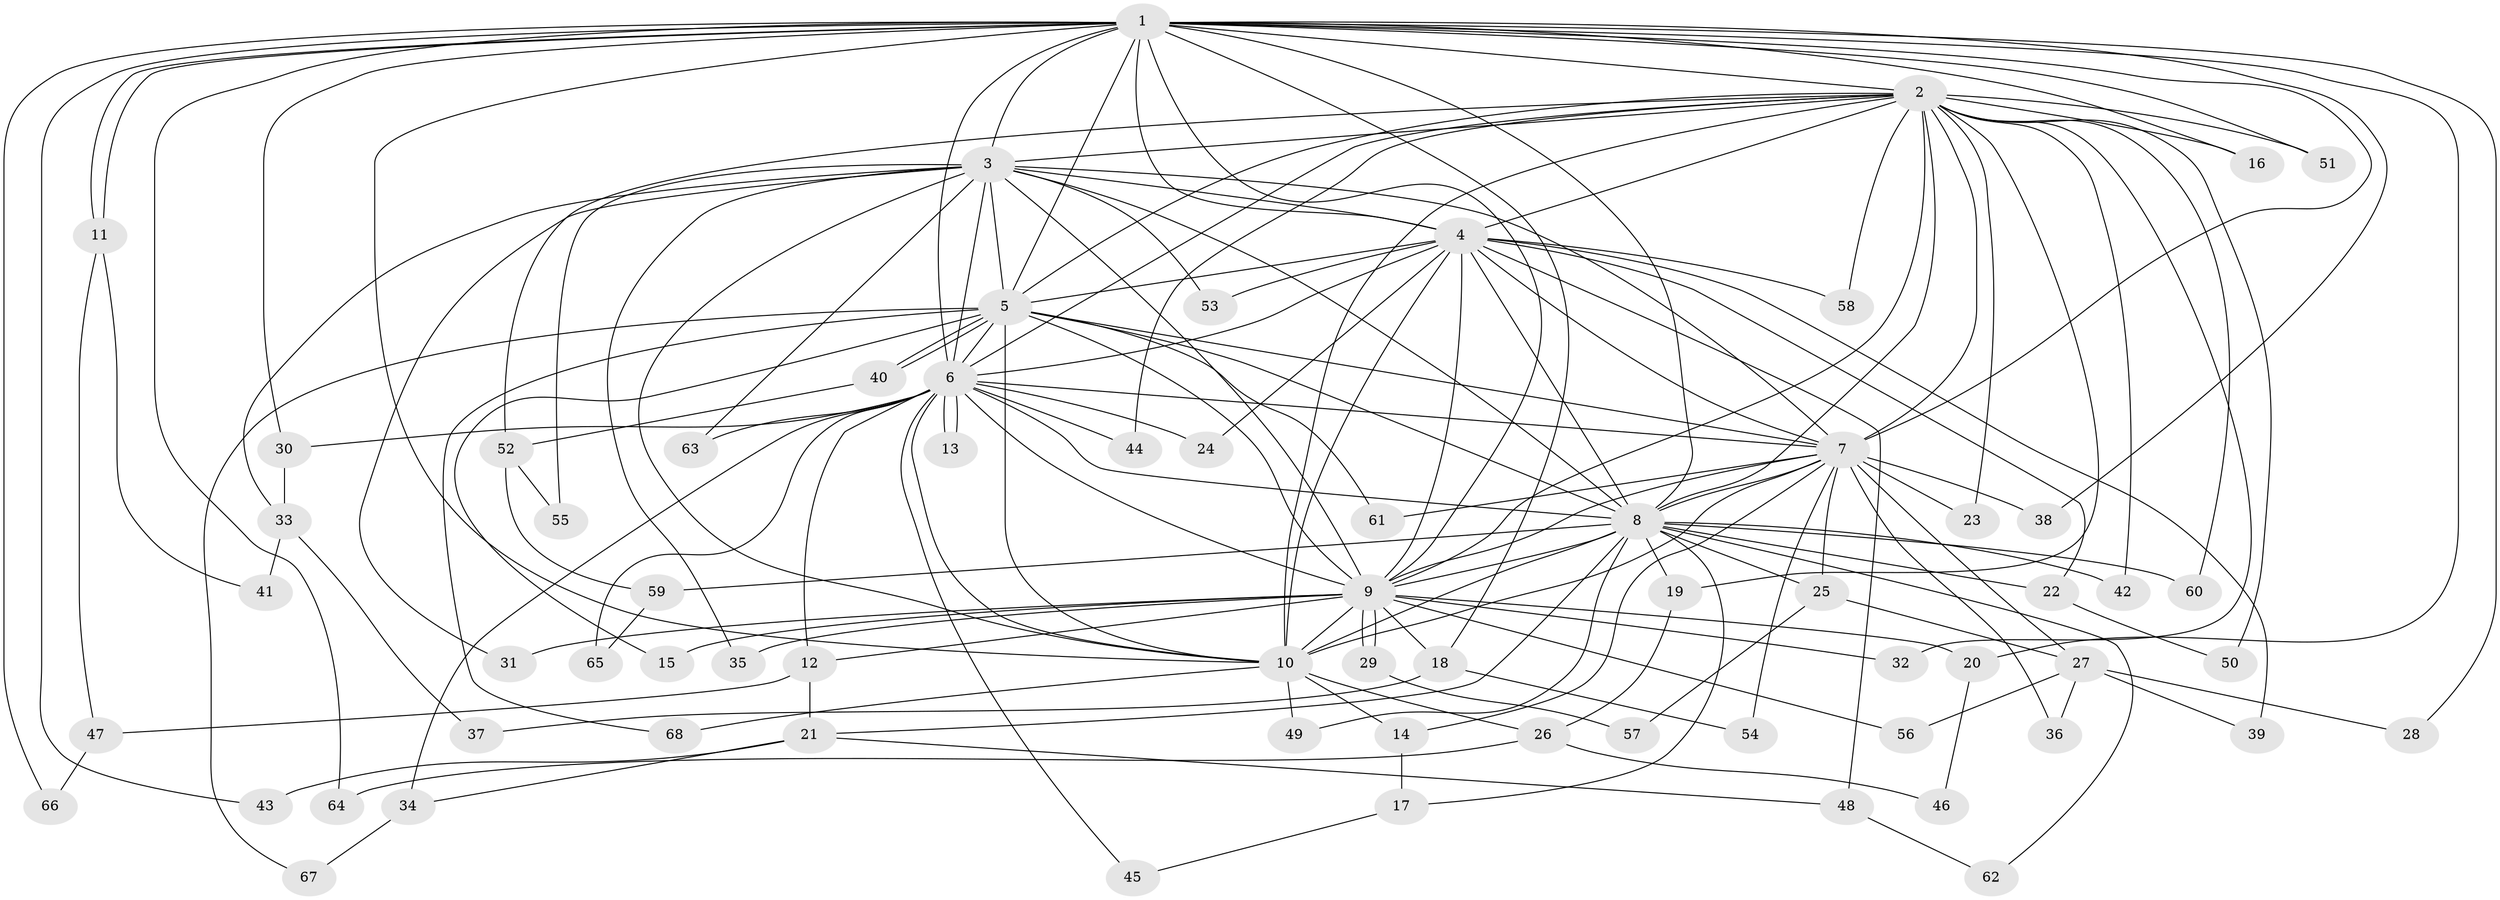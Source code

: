 // coarse degree distribution, {14: 0.08823529411764706, 8: 0.11764705882352941, 16: 0.029411764705882353, 9: 0.029411764705882353, 5: 0.11764705882352941, 1: 0.058823529411764705, 2: 0.4117647058823529, 11: 0.029411764705882353, 3: 0.11764705882352941}
// Generated by graph-tools (version 1.1) at 2025/49/03/04/25 22:49:47]
// undirected, 68 vertices, 161 edges
graph export_dot {
  node [color=gray90,style=filled];
  1;
  2;
  3;
  4;
  5;
  6;
  7;
  8;
  9;
  10;
  11;
  12;
  13;
  14;
  15;
  16;
  17;
  18;
  19;
  20;
  21;
  22;
  23;
  24;
  25;
  26;
  27;
  28;
  29;
  30;
  31;
  32;
  33;
  34;
  35;
  36;
  37;
  38;
  39;
  40;
  41;
  42;
  43;
  44;
  45;
  46;
  47;
  48;
  49;
  50;
  51;
  52;
  53;
  54;
  55;
  56;
  57;
  58;
  59;
  60;
  61;
  62;
  63;
  64;
  65;
  66;
  67;
  68;
  1 -- 2;
  1 -- 3;
  1 -- 4;
  1 -- 5;
  1 -- 6;
  1 -- 7;
  1 -- 8;
  1 -- 9;
  1 -- 10;
  1 -- 11;
  1 -- 11;
  1 -- 16;
  1 -- 18;
  1 -- 20;
  1 -- 28;
  1 -- 30;
  1 -- 38;
  1 -- 43;
  1 -- 51;
  1 -- 64;
  1 -- 66;
  2 -- 3;
  2 -- 4;
  2 -- 5;
  2 -- 6;
  2 -- 7;
  2 -- 8;
  2 -- 9;
  2 -- 10;
  2 -- 16;
  2 -- 19;
  2 -- 23;
  2 -- 32;
  2 -- 42;
  2 -- 44;
  2 -- 50;
  2 -- 51;
  2 -- 52;
  2 -- 58;
  2 -- 60;
  3 -- 4;
  3 -- 5;
  3 -- 6;
  3 -- 7;
  3 -- 8;
  3 -- 9;
  3 -- 10;
  3 -- 31;
  3 -- 33;
  3 -- 35;
  3 -- 53;
  3 -- 55;
  3 -- 63;
  4 -- 5;
  4 -- 6;
  4 -- 7;
  4 -- 8;
  4 -- 9;
  4 -- 10;
  4 -- 22;
  4 -- 24;
  4 -- 39;
  4 -- 48;
  4 -- 53;
  4 -- 58;
  5 -- 6;
  5 -- 7;
  5 -- 8;
  5 -- 9;
  5 -- 10;
  5 -- 15;
  5 -- 40;
  5 -- 40;
  5 -- 61;
  5 -- 67;
  5 -- 68;
  6 -- 7;
  6 -- 8;
  6 -- 9;
  6 -- 10;
  6 -- 12;
  6 -- 13;
  6 -- 13;
  6 -- 24;
  6 -- 30;
  6 -- 34;
  6 -- 44;
  6 -- 45;
  6 -- 63;
  6 -- 65;
  7 -- 8;
  7 -- 9;
  7 -- 10;
  7 -- 14;
  7 -- 23;
  7 -- 25;
  7 -- 27;
  7 -- 36;
  7 -- 38;
  7 -- 54;
  7 -- 61;
  8 -- 9;
  8 -- 10;
  8 -- 17;
  8 -- 19;
  8 -- 21;
  8 -- 22;
  8 -- 25;
  8 -- 42;
  8 -- 49;
  8 -- 59;
  8 -- 60;
  8 -- 62;
  9 -- 10;
  9 -- 12;
  9 -- 15;
  9 -- 18;
  9 -- 20;
  9 -- 29;
  9 -- 29;
  9 -- 31;
  9 -- 32;
  9 -- 35;
  9 -- 56;
  10 -- 14;
  10 -- 26;
  10 -- 49;
  10 -- 68;
  11 -- 41;
  11 -- 47;
  12 -- 21;
  12 -- 47;
  14 -- 17;
  17 -- 45;
  18 -- 37;
  18 -- 54;
  19 -- 26;
  20 -- 46;
  21 -- 34;
  21 -- 43;
  21 -- 48;
  22 -- 50;
  25 -- 27;
  25 -- 57;
  26 -- 46;
  26 -- 64;
  27 -- 28;
  27 -- 36;
  27 -- 39;
  27 -- 56;
  29 -- 57;
  30 -- 33;
  33 -- 37;
  33 -- 41;
  34 -- 67;
  40 -- 52;
  47 -- 66;
  48 -- 62;
  52 -- 55;
  52 -- 59;
  59 -- 65;
}
